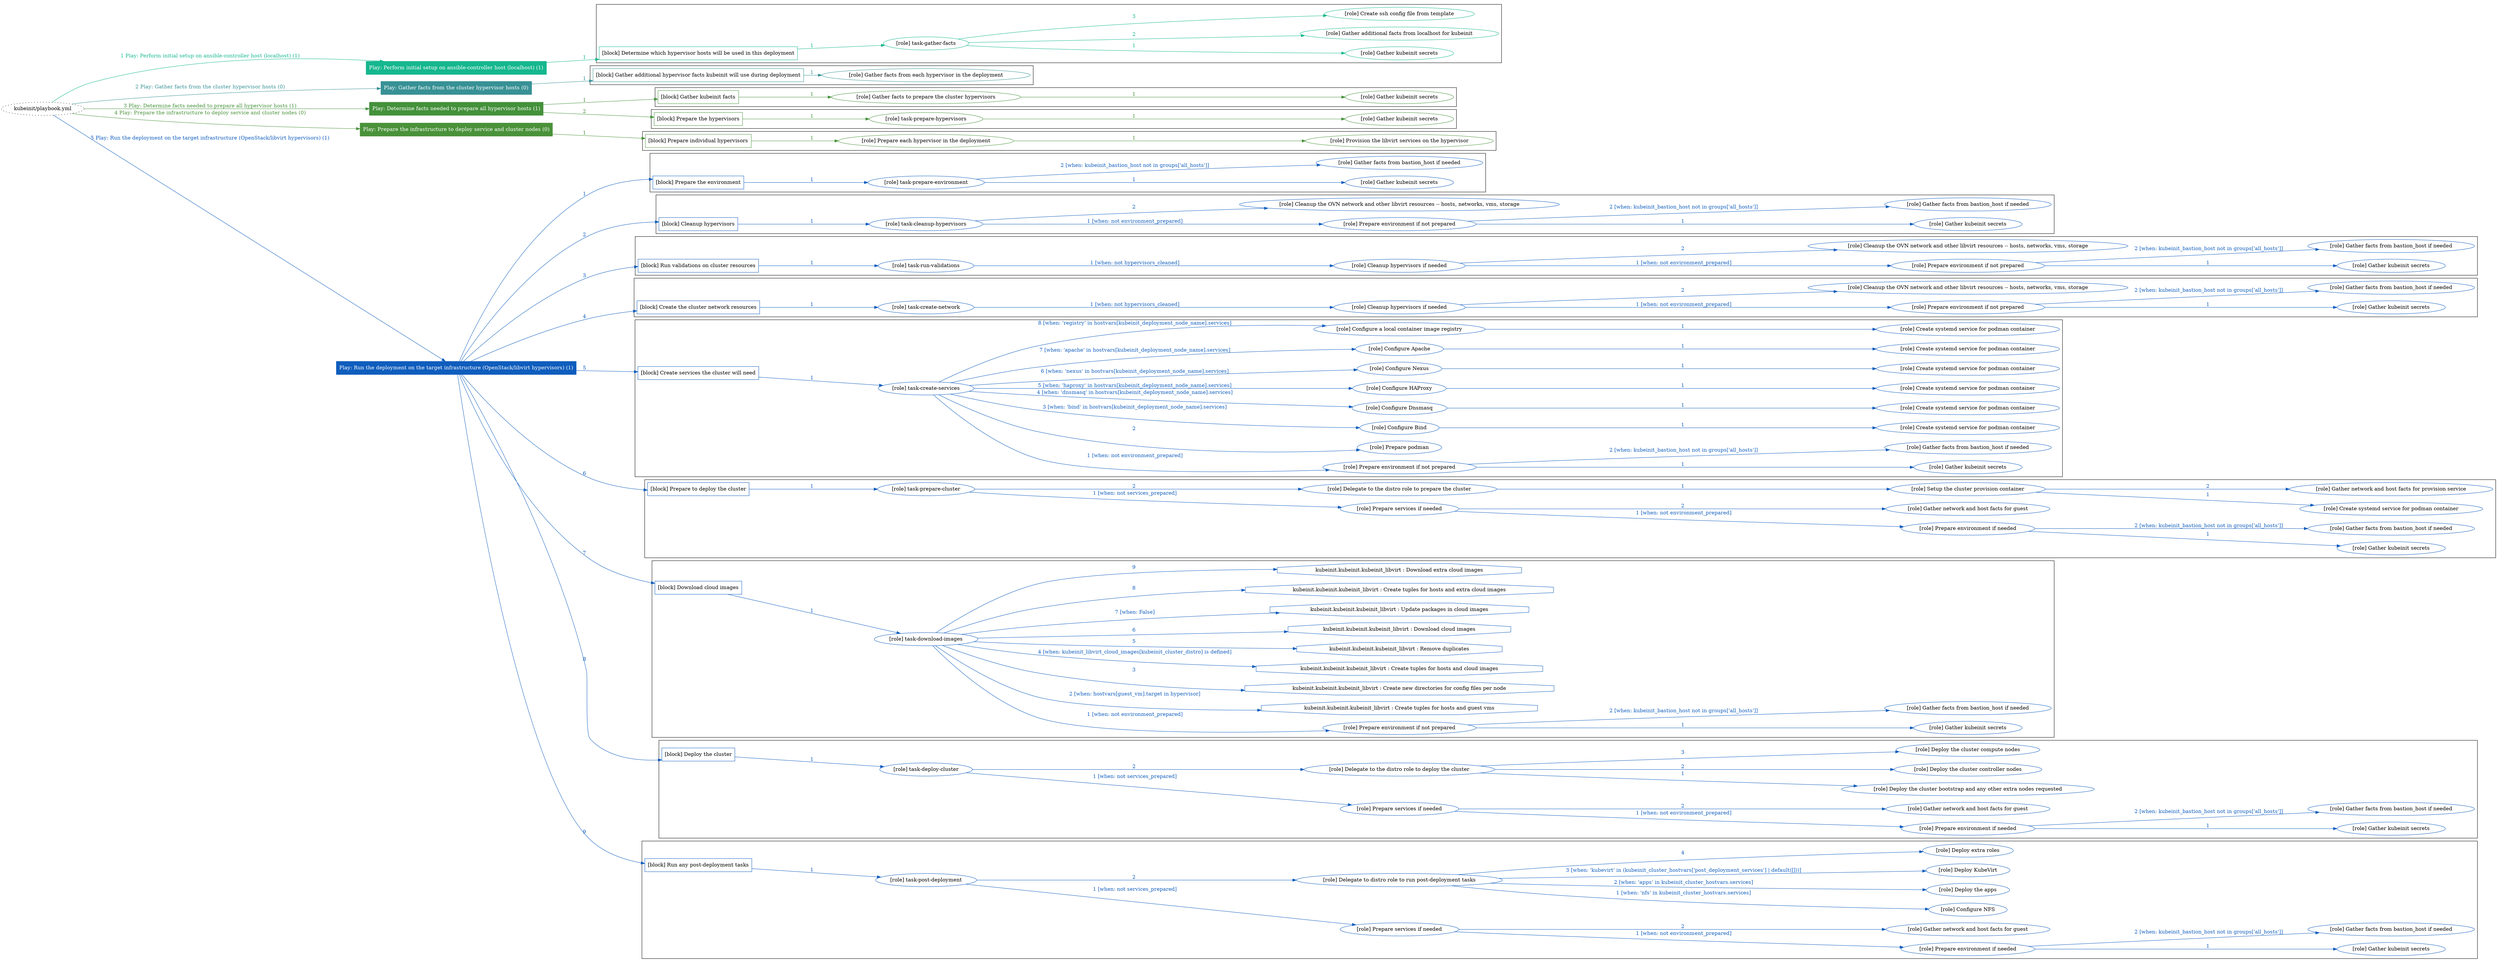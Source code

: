 digraph {
	graph [concentrate=true ordering=in rankdir=LR ratio=fill]
	edge [esep=5 sep=10]
	"kubeinit/playbook.yml" [URL="/home/runner/work/kubeinit/kubeinit/kubeinit/playbook.yml" id=playbook_d18f7b1e style=dotted]
	"kubeinit/playbook.yml" -> play_32c86ee7 [label="1 Play: Perform initial setup on ansible-controller host (localhost) (1)" color="#15b78e" fontcolor="#15b78e" id=edge_play_32c86ee7 labeltooltip="1 Play: Perform initial setup on ansible-controller host (localhost) (1)" tooltip="1 Play: Perform initial setup on ansible-controller host (localhost) (1)"]
	subgraph "Play: Perform initial setup on ansible-controller host (localhost) (1)" {
		play_32c86ee7 [label="Play: Perform initial setup on ansible-controller host (localhost) (1)" URL="/home/runner/work/kubeinit/kubeinit/kubeinit/playbook.yml" color="#15b78e" fontcolor="#ffffff" id=play_32c86ee7 shape=box style=filled tooltip=localhost]
		play_32c86ee7 -> block_13fc48cb [label=1 color="#15b78e" fontcolor="#15b78e" id=edge_block_13fc48cb labeltooltip=1 tooltip=1]
		subgraph cluster_block_13fc48cb {
			block_13fc48cb [label="[block] Determine which hypervisor hosts will be used in this deployment" URL="/home/runner/work/kubeinit/kubeinit/kubeinit/playbook.yml" color="#15b78e" id=block_13fc48cb labeltooltip="Determine which hypervisor hosts will be used in this deployment" shape=box tooltip="Determine which hypervisor hosts will be used in this deployment"]
			block_13fc48cb -> role_84babed5 [label="1 " color="#15b78e" fontcolor="#15b78e" id=edge_role_84babed5 labeltooltip="1 " tooltip="1 "]
			subgraph "task-gather-facts" {
				role_84babed5 [label="[role] task-gather-facts" URL="/home/runner/work/kubeinit/kubeinit/kubeinit/playbook.yml" color="#15b78e" id=role_84babed5 tooltip="task-gather-facts"]
				role_84babed5 -> role_c16ced88 [label="1 " color="#15b78e" fontcolor="#15b78e" id=edge_role_c16ced88 labeltooltip="1 " tooltip="1 "]
				subgraph "Gather kubeinit secrets" {
					role_c16ced88 [label="[role] Gather kubeinit secrets" URL="/home/runner/.ansible/collections/ansible_collections/kubeinit/kubeinit/roles/kubeinit_prepare/tasks/build_hypervisors_group.yml" color="#15b78e" id=role_c16ced88 tooltip="Gather kubeinit secrets"]
				}
				role_84babed5 -> role_e44f6202 [label="2 " color="#15b78e" fontcolor="#15b78e" id=edge_role_e44f6202 labeltooltip="2 " tooltip="2 "]
				subgraph "Gather additional facts from localhost for kubeinit" {
					role_e44f6202 [label="[role] Gather additional facts from localhost for kubeinit" URL="/home/runner/.ansible/collections/ansible_collections/kubeinit/kubeinit/roles/kubeinit_prepare/tasks/build_hypervisors_group.yml" color="#15b78e" id=role_e44f6202 tooltip="Gather additional facts from localhost for kubeinit"]
				}
				role_84babed5 -> role_27319251 [label="3 " color="#15b78e" fontcolor="#15b78e" id=edge_role_27319251 labeltooltip="3 " tooltip="3 "]
				subgraph "Create ssh config file from template" {
					role_27319251 [label="[role] Create ssh config file from template" URL="/home/runner/.ansible/collections/ansible_collections/kubeinit/kubeinit/roles/kubeinit_prepare/tasks/build_hypervisors_group.yml" color="#15b78e" id=role_27319251 tooltip="Create ssh config file from template"]
				}
			}
		}
	}
	"kubeinit/playbook.yml" -> play_eb6172d1 [label="2 Play: Gather facts from the cluster hypervisor hosts (0)" color="#379195" fontcolor="#379195" id=edge_play_eb6172d1 labeltooltip="2 Play: Gather facts from the cluster hypervisor hosts (0)" tooltip="2 Play: Gather facts from the cluster hypervisor hosts (0)"]
	subgraph "Play: Gather facts from the cluster hypervisor hosts (0)" {
		play_eb6172d1 [label="Play: Gather facts from the cluster hypervisor hosts (0)" URL="/home/runner/work/kubeinit/kubeinit/kubeinit/playbook.yml" color="#379195" fontcolor="#ffffff" id=play_eb6172d1 shape=box style=filled tooltip="Play: Gather facts from the cluster hypervisor hosts (0)"]
		play_eb6172d1 -> block_b83f2d99 [label=1 color="#379195" fontcolor="#379195" id=edge_block_b83f2d99 labeltooltip=1 tooltip=1]
		subgraph cluster_block_b83f2d99 {
			block_b83f2d99 [label="[block] Gather additional hypervisor facts kubeinit will use during deployment" URL="/home/runner/work/kubeinit/kubeinit/kubeinit/playbook.yml" color="#379195" id=block_b83f2d99 labeltooltip="Gather additional hypervisor facts kubeinit will use during deployment" shape=box tooltip="Gather additional hypervisor facts kubeinit will use during deployment"]
			block_b83f2d99 -> role_942758a6 [label="1 " color="#379195" fontcolor="#379195" id=edge_role_942758a6 labeltooltip="1 " tooltip="1 "]
			subgraph "Gather facts from each hypervisor in the deployment" {
				role_942758a6 [label="[role] Gather facts from each hypervisor in the deployment" URL="/home/runner/work/kubeinit/kubeinit/kubeinit/playbook.yml" color="#379195" id=role_942758a6 tooltip="Gather facts from each hypervisor in the deployment"]
			}
		}
	}
	"kubeinit/playbook.yml" -> play_5438dbfc [label="3 Play: Determine facts needed to prepare all hypervisor hosts (1)" color="#44913b" fontcolor="#44913b" id=edge_play_5438dbfc labeltooltip="3 Play: Determine facts needed to prepare all hypervisor hosts (1)" tooltip="3 Play: Determine facts needed to prepare all hypervisor hosts (1)"]
	subgraph "Play: Determine facts needed to prepare all hypervisor hosts (1)" {
		play_5438dbfc [label="Play: Determine facts needed to prepare all hypervisor hosts (1)" URL="/home/runner/work/kubeinit/kubeinit/kubeinit/playbook.yml" color="#44913b" fontcolor="#ffffff" id=play_5438dbfc shape=box style=filled tooltip=localhost]
		play_5438dbfc -> block_94e0cf2a [label=1 color="#44913b" fontcolor="#44913b" id=edge_block_94e0cf2a labeltooltip=1 tooltip=1]
		subgraph cluster_block_94e0cf2a {
			block_94e0cf2a [label="[block] Gather kubeinit facts" URL="/home/runner/work/kubeinit/kubeinit/kubeinit/playbook.yml" color="#44913b" id=block_94e0cf2a labeltooltip="Gather kubeinit facts" shape=box tooltip="Gather kubeinit facts"]
			block_94e0cf2a -> role_f7d9177d [label="1 " color="#44913b" fontcolor="#44913b" id=edge_role_f7d9177d labeltooltip="1 " tooltip="1 "]
			subgraph "Gather facts to prepare the cluster hypervisors" {
				role_f7d9177d [label="[role] Gather facts to prepare the cluster hypervisors" URL="/home/runner/work/kubeinit/kubeinit/kubeinit/playbook.yml" color="#44913b" id=role_f7d9177d tooltip="Gather facts to prepare the cluster hypervisors"]
				role_f7d9177d -> role_cc1c50af [label="1 " color="#44913b" fontcolor="#44913b" id=edge_role_cc1c50af labeltooltip="1 " tooltip="1 "]
				subgraph "Gather kubeinit secrets" {
					role_cc1c50af [label="[role] Gather kubeinit secrets" URL="/home/runner/.ansible/collections/ansible_collections/kubeinit/kubeinit/roles/kubeinit_prepare/tasks/gather_kubeinit_facts.yml" color="#44913b" id=role_cc1c50af tooltip="Gather kubeinit secrets"]
				}
			}
		}
		play_5438dbfc -> block_5355afa8 [label=2 color="#44913b" fontcolor="#44913b" id=edge_block_5355afa8 labeltooltip=2 tooltip=2]
		subgraph cluster_block_5355afa8 {
			block_5355afa8 [label="[block] Prepare the hypervisors" URL="/home/runner/work/kubeinit/kubeinit/kubeinit/playbook.yml" color="#44913b" id=block_5355afa8 labeltooltip="Prepare the hypervisors" shape=box tooltip="Prepare the hypervisors"]
			block_5355afa8 -> role_a75e9457 [label="1 " color="#44913b" fontcolor="#44913b" id=edge_role_a75e9457 labeltooltip="1 " tooltip="1 "]
			subgraph "task-prepare-hypervisors" {
				role_a75e9457 [label="[role] task-prepare-hypervisors" URL="/home/runner/work/kubeinit/kubeinit/kubeinit/playbook.yml" color="#44913b" id=role_a75e9457 tooltip="task-prepare-hypervisors"]
				role_a75e9457 -> role_b0440d93 [label="1 " color="#44913b" fontcolor="#44913b" id=edge_role_b0440d93 labeltooltip="1 " tooltip="1 "]
				subgraph "Gather kubeinit secrets" {
					role_b0440d93 [label="[role] Gather kubeinit secrets" URL="/home/runner/.ansible/collections/ansible_collections/kubeinit/kubeinit/roles/kubeinit_prepare/tasks/gather_kubeinit_facts.yml" color="#44913b" id=role_b0440d93 tooltip="Gather kubeinit secrets"]
				}
			}
		}
	}
	"kubeinit/playbook.yml" -> play_b0e4540f [label="4 Play: Prepare the infrastructure to deploy service and cluster nodes (0)" color="#4a923a" fontcolor="#4a923a" id=edge_play_b0e4540f labeltooltip="4 Play: Prepare the infrastructure to deploy service and cluster nodes (0)" tooltip="4 Play: Prepare the infrastructure to deploy service and cluster nodes (0)"]
	subgraph "Play: Prepare the infrastructure to deploy service and cluster nodes (0)" {
		play_b0e4540f [label="Play: Prepare the infrastructure to deploy service and cluster nodes (0)" URL="/home/runner/work/kubeinit/kubeinit/kubeinit/playbook.yml" color="#4a923a" fontcolor="#ffffff" id=play_b0e4540f shape=box style=filled tooltip="Play: Prepare the infrastructure to deploy service and cluster nodes (0)"]
		play_b0e4540f -> block_176d7375 [label=1 color="#4a923a" fontcolor="#4a923a" id=edge_block_176d7375 labeltooltip=1 tooltip=1]
		subgraph cluster_block_176d7375 {
			block_176d7375 [label="[block] Prepare individual hypervisors" URL="/home/runner/work/kubeinit/kubeinit/kubeinit/playbook.yml" color="#4a923a" id=block_176d7375 labeltooltip="Prepare individual hypervisors" shape=box tooltip="Prepare individual hypervisors"]
			block_176d7375 -> role_c6247dd6 [label="1 " color="#4a923a" fontcolor="#4a923a" id=edge_role_c6247dd6 labeltooltip="1 " tooltip="1 "]
			subgraph "Prepare each hypervisor in the deployment" {
				role_c6247dd6 [label="[role] Prepare each hypervisor in the deployment" URL="/home/runner/work/kubeinit/kubeinit/kubeinit/playbook.yml" color="#4a923a" id=role_c6247dd6 tooltip="Prepare each hypervisor in the deployment"]
				role_c6247dd6 -> role_15fd3afb [label="1 " color="#4a923a" fontcolor="#4a923a" id=edge_role_15fd3afb labeltooltip="1 " tooltip="1 "]
				subgraph "Provision the libvirt services on the hypervisor" {
					role_15fd3afb [label="[role] Provision the libvirt services on the hypervisor" URL="/home/runner/.ansible/collections/ansible_collections/kubeinit/kubeinit/roles/kubeinit_prepare/tasks/prepare_hypervisor.yml" color="#4a923a" id=role_15fd3afb tooltip="Provision the libvirt services on the hypervisor"]
				}
			}
		}
	}
	"kubeinit/playbook.yml" -> play_8c3bc465 [label="5 Play: Run the deployment on the target infrastructure (OpenStack/libvirt hypervisors) (1)" color="#0f5dbd" fontcolor="#0f5dbd" id=edge_play_8c3bc465 labeltooltip="5 Play: Run the deployment on the target infrastructure (OpenStack/libvirt hypervisors) (1)" tooltip="5 Play: Run the deployment on the target infrastructure (OpenStack/libvirt hypervisors) (1)"]
	subgraph "Play: Run the deployment on the target infrastructure (OpenStack/libvirt hypervisors) (1)" {
		play_8c3bc465 [label="Play: Run the deployment on the target infrastructure (OpenStack/libvirt hypervisors) (1)" URL="/home/runner/work/kubeinit/kubeinit/kubeinit/playbook.yml" color="#0f5dbd" fontcolor="#ffffff" id=play_8c3bc465 shape=box style=filled tooltip=localhost]
		play_8c3bc465 -> block_d672c564 [label=1 color="#0f5dbd" fontcolor="#0f5dbd" id=edge_block_d672c564 labeltooltip=1 tooltip=1]
		subgraph cluster_block_d672c564 {
			block_d672c564 [label="[block] Prepare the environment" URL="/home/runner/work/kubeinit/kubeinit/kubeinit/playbook.yml" color="#0f5dbd" id=block_d672c564 labeltooltip="Prepare the environment" shape=box tooltip="Prepare the environment"]
			block_d672c564 -> role_4f289741 [label="1 " color="#0f5dbd" fontcolor="#0f5dbd" id=edge_role_4f289741 labeltooltip="1 " tooltip="1 "]
			subgraph "task-prepare-environment" {
				role_4f289741 [label="[role] task-prepare-environment" URL="/home/runner/work/kubeinit/kubeinit/kubeinit/playbook.yml" color="#0f5dbd" id=role_4f289741 tooltip="task-prepare-environment"]
				role_4f289741 -> role_7ecd94b4 [label="1 " color="#0f5dbd" fontcolor="#0f5dbd" id=edge_role_7ecd94b4 labeltooltip="1 " tooltip="1 "]
				subgraph "Gather kubeinit secrets" {
					role_7ecd94b4 [label="[role] Gather kubeinit secrets" URL="/home/runner/.ansible/collections/ansible_collections/kubeinit/kubeinit/roles/kubeinit_prepare/tasks/gather_kubeinit_facts.yml" color="#0f5dbd" id=role_7ecd94b4 tooltip="Gather kubeinit secrets"]
				}
				role_4f289741 -> role_1a10d687 [label="2 [when: kubeinit_bastion_host not in groups['all_hosts']]" color="#0f5dbd" fontcolor="#0f5dbd" id=edge_role_1a10d687 labeltooltip="2 [when: kubeinit_bastion_host not in groups['all_hosts']]" tooltip="2 [when: kubeinit_bastion_host not in groups['all_hosts']]"]
				subgraph "Gather facts from bastion_host if needed" {
					role_1a10d687 [label="[role] Gather facts from bastion_host if needed" URL="/home/runner/.ansible/collections/ansible_collections/kubeinit/kubeinit/roles/kubeinit_prepare/tasks/main.yml" color="#0f5dbd" id=role_1a10d687 tooltip="Gather facts from bastion_host if needed"]
				}
			}
		}
		play_8c3bc465 -> block_eb7a5b6b [label=2 color="#0f5dbd" fontcolor="#0f5dbd" id=edge_block_eb7a5b6b labeltooltip=2 tooltip=2]
		subgraph cluster_block_eb7a5b6b {
			block_eb7a5b6b [label="[block] Cleanup hypervisors" URL="/home/runner/work/kubeinit/kubeinit/kubeinit/playbook.yml" color="#0f5dbd" id=block_eb7a5b6b labeltooltip="Cleanup hypervisors" shape=box tooltip="Cleanup hypervisors"]
			block_eb7a5b6b -> role_71e6f3fc [label="1 " color="#0f5dbd" fontcolor="#0f5dbd" id=edge_role_71e6f3fc labeltooltip="1 " tooltip="1 "]
			subgraph "task-cleanup-hypervisors" {
				role_71e6f3fc [label="[role] task-cleanup-hypervisors" URL="/home/runner/work/kubeinit/kubeinit/kubeinit/playbook.yml" color="#0f5dbd" id=role_71e6f3fc tooltip="task-cleanup-hypervisors"]
				role_71e6f3fc -> role_b46398af [label="1 [when: not environment_prepared]" color="#0f5dbd" fontcolor="#0f5dbd" id=edge_role_b46398af labeltooltip="1 [when: not environment_prepared]" tooltip="1 [when: not environment_prepared]"]
				subgraph "Prepare environment if not prepared" {
					role_b46398af [label="[role] Prepare environment if not prepared" URL="/home/runner/.ansible/collections/ansible_collections/kubeinit/kubeinit/roles/kubeinit_libvirt/tasks/cleanup_hypervisors.yml" color="#0f5dbd" id=role_b46398af tooltip="Prepare environment if not prepared"]
					role_b46398af -> role_10bde622 [label="1 " color="#0f5dbd" fontcolor="#0f5dbd" id=edge_role_10bde622 labeltooltip="1 " tooltip="1 "]
					subgraph "Gather kubeinit secrets" {
						role_10bde622 [label="[role] Gather kubeinit secrets" URL="/home/runner/.ansible/collections/ansible_collections/kubeinit/kubeinit/roles/kubeinit_prepare/tasks/gather_kubeinit_facts.yml" color="#0f5dbd" id=role_10bde622 tooltip="Gather kubeinit secrets"]
					}
					role_b46398af -> role_edb34f47 [label="2 [when: kubeinit_bastion_host not in groups['all_hosts']]" color="#0f5dbd" fontcolor="#0f5dbd" id=edge_role_edb34f47 labeltooltip="2 [when: kubeinit_bastion_host not in groups['all_hosts']]" tooltip="2 [when: kubeinit_bastion_host not in groups['all_hosts']]"]
					subgraph "Gather facts from bastion_host if needed" {
						role_edb34f47 [label="[role] Gather facts from bastion_host if needed" URL="/home/runner/.ansible/collections/ansible_collections/kubeinit/kubeinit/roles/kubeinit_prepare/tasks/main.yml" color="#0f5dbd" id=role_edb34f47 tooltip="Gather facts from bastion_host if needed"]
					}
				}
				role_71e6f3fc -> role_26df2f07 [label="2 " color="#0f5dbd" fontcolor="#0f5dbd" id=edge_role_26df2f07 labeltooltip="2 " tooltip="2 "]
				subgraph "Cleanup the OVN network and other libvirt resources -- hosts, networks, vms, storage" {
					role_26df2f07 [label="[role] Cleanup the OVN network and other libvirt resources -- hosts, networks, vms, storage" URL="/home/runner/.ansible/collections/ansible_collections/kubeinit/kubeinit/roles/kubeinit_libvirt/tasks/cleanup_hypervisors.yml" color="#0f5dbd" id=role_26df2f07 tooltip="Cleanup the OVN network and other libvirt resources -- hosts, networks, vms, storage"]
				}
			}
		}
		play_8c3bc465 -> block_4f008c63 [label=3 color="#0f5dbd" fontcolor="#0f5dbd" id=edge_block_4f008c63 labeltooltip=3 tooltip=3]
		subgraph cluster_block_4f008c63 {
			block_4f008c63 [label="[block] Run validations on cluster resources" URL="/home/runner/work/kubeinit/kubeinit/kubeinit/playbook.yml" color="#0f5dbd" id=block_4f008c63 labeltooltip="Run validations on cluster resources" shape=box tooltip="Run validations on cluster resources"]
			block_4f008c63 -> role_6af47cb4 [label="1 " color="#0f5dbd" fontcolor="#0f5dbd" id=edge_role_6af47cb4 labeltooltip="1 " tooltip="1 "]
			subgraph "task-run-validations" {
				role_6af47cb4 [label="[role] task-run-validations" URL="/home/runner/work/kubeinit/kubeinit/kubeinit/playbook.yml" color="#0f5dbd" id=role_6af47cb4 tooltip="task-run-validations"]
				role_6af47cb4 -> role_507157be [label="1 [when: not hypervisors_cleaned]" color="#0f5dbd" fontcolor="#0f5dbd" id=edge_role_507157be labeltooltip="1 [when: not hypervisors_cleaned]" tooltip="1 [when: not hypervisors_cleaned]"]
				subgraph "Cleanup hypervisors if needed" {
					role_507157be [label="[role] Cleanup hypervisors if needed" URL="/home/runner/.ansible/collections/ansible_collections/kubeinit/kubeinit/roles/kubeinit_validations/tasks/main.yml" color="#0f5dbd" id=role_507157be tooltip="Cleanup hypervisors if needed"]
					role_507157be -> role_d940ca2b [label="1 [when: not environment_prepared]" color="#0f5dbd" fontcolor="#0f5dbd" id=edge_role_d940ca2b labeltooltip="1 [when: not environment_prepared]" tooltip="1 [when: not environment_prepared]"]
					subgraph "Prepare environment if not prepared" {
						role_d940ca2b [label="[role] Prepare environment if not prepared" URL="/home/runner/.ansible/collections/ansible_collections/kubeinit/kubeinit/roles/kubeinit_libvirt/tasks/cleanup_hypervisors.yml" color="#0f5dbd" id=role_d940ca2b tooltip="Prepare environment if not prepared"]
						role_d940ca2b -> role_2cd8589c [label="1 " color="#0f5dbd" fontcolor="#0f5dbd" id=edge_role_2cd8589c labeltooltip="1 " tooltip="1 "]
						subgraph "Gather kubeinit secrets" {
							role_2cd8589c [label="[role] Gather kubeinit secrets" URL="/home/runner/.ansible/collections/ansible_collections/kubeinit/kubeinit/roles/kubeinit_prepare/tasks/gather_kubeinit_facts.yml" color="#0f5dbd" id=role_2cd8589c tooltip="Gather kubeinit secrets"]
						}
						role_d940ca2b -> role_32dad527 [label="2 [when: kubeinit_bastion_host not in groups['all_hosts']]" color="#0f5dbd" fontcolor="#0f5dbd" id=edge_role_32dad527 labeltooltip="2 [when: kubeinit_bastion_host not in groups['all_hosts']]" tooltip="2 [when: kubeinit_bastion_host not in groups['all_hosts']]"]
						subgraph "Gather facts from bastion_host if needed" {
							role_32dad527 [label="[role] Gather facts from bastion_host if needed" URL="/home/runner/.ansible/collections/ansible_collections/kubeinit/kubeinit/roles/kubeinit_prepare/tasks/main.yml" color="#0f5dbd" id=role_32dad527 tooltip="Gather facts from bastion_host if needed"]
						}
					}
					role_507157be -> role_33fb92d1 [label="2 " color="#0f5dbd" fontcolor="#0f5dbd" id=edge_role_33fb92d1 labeltooltip="2 " tooltip="2 "]
					subgraph "Cleanup the OVN network and other libvirt resources -- hosts, networks, vms, storage" {
						role_33fb92d1 [label="[role] Cleanup the OVN network and other libvirt resources -- hosts, networks, vms, storage" URL="/home/runner/.ansible/collections/ansible_collections/kubeinit/kubeinit/roles/kubeinit_libvirt/tasks/cleanup_hypervisors.yml" color="#0f5dbd" id=role_33fb92d1 tooltip="Cleanup the OVN network and other libvirt resources -- hosts, networks, vms, storage"]
					}
				}
			}
		}
		play_8c3bc465 -> block_15242576 [label=4 color="#0f5dbd" fontcolor="#0f5dbd" id=edge_block_15242576 labeltooltip=4 tooltip=4]
		subgraph cluster_block_15242576 {
			block_15242576 [label="[block] Create the cluster network resources" URL="/home/runner/work/kubeinit/kubeinit/kubeinit/playbook.yml" color="#0f5dbd" id=block_15242576 labeltooltip="Create the cluster network resources" shape=box tooltip="Create the cluster network resources"]
			block_15242576 -> role_fa1d2874 [label="1 " color="#0f5dbd" fontcolor="#0f5dbd" id=edge_role_fa1d2874 labeltooltip="1 " tooltip="1 "]
			subgraph "task-create-network" {
				role_fa1d2874 [label="[role] task-create-network" URL="/home/runner/work/kubeinit/kubeinit/kubeinit/playbook.yml" color="#0f5dbd" id=role_fa1d2874 tooltip="task-create-network"]
				role_fa1d2874 -> role_ad97840f [label="1 [when: not hypervisors_cleaned]" color="#0f5dbd" fontcolor="#0f5dbd" id=edge_role_ad97840f labeltooltip="1 [when: not hypervisors_cleaned]" tooltip="1 [when: not hypervisors_cleaned]"]
				subgraph "Cleanup hypervisors if needed" {
					role_ad97840f [label="[role] Cleanup hypervisors if needed" URL="/home/runner/.ansible/collections/ansible_collections/kubeinit/kubeinit/roles/kubeinit_libvirt/tasks/create_network.yml" color="#0f5dbd" id=role_ad97840f tooltip="Cleanup hypervisors if needed"]
					role_ad97840f -> role_0c623319 [label="1 [when: not environment_prepared]" color="#0f5dbd" fontcolor="#0f5dbd" id=edge_role_0c623319 labeltooltip="1 [when: not environment_prepared]" tooltip="1 [when: not environment_prepared]"]
					subgraph "Prepare environment if not prepared" {
						role_0c623319 [label="[role] Prepare environment if not prepared" URL="/home/runner/.ansible/collections/ansible_collections/kubeinit/kubeinit/roles/kubeinit_libvirt/tasks/cleanup_hypervisors.yml" color="#0f5dbd" id=role_0c623319 tooltip="Prepare environment if not prepared"]
						role_0c623319 -> role_7f5d8185 [label="1 " color="#0f5dbd" fontcolor="#0f5dbd" id=edge_role_7f5d8185 labeltooltip="1 " tooltip="1 "]
						subgraph "Gather kubeinit secrets" {
							role_7f5d8185 [label="[role] Gather kubeinit secrets" URL="/home/runner/.ansible/collections/ansible_collections/kubeinit/kubeinit/roles/kubeinit_prepare/tasks/gather_kubeinit_facts.yml" color="#0f5dbd" id=role_7f5d8185 tooltip="Gather kubeinit secrets"]
						}
						role_0c623319 -> role_b54939cf [label="2 [when: kubeinit_bastion_host not in groups['all_hosts']]" color="#0f5dbd" fontcolor="#0f5dbd" id=edge_role_b54939cf labeltooltip="2 [when: kubeinit_bastion_host not in groups['all_hosts']]" tooltip="2 [when: kubeinit_bastion_host not in groups['all_hosts']]"]
						subgraph "Gather facts from bastion_host if needed" {
							role_b54939cf [label="[role] Gather facts from bastion_host if needed" URL="/home/runner/.ansible/collections/ansible_collections/kubeinit/kubeinit/roles/kubeinit_prepare/tasks/main.yml" color="#0f5dbd" id=role_b54939cf tooltip="Gather facts from bastion_host if needed"]
						}
					}
					role_ad97840f -> role_c8aaa93f [label="2 " color="#0f5dbd" fontcolor="#0f5dbd" id=edge_role_c8aaa93f labeltooltip="2 " tooltip="2 "]
					subgraph "Cleanup the OVN network and other libvirt resources -- hosts, networks, vms, storage" {
						role_c8aaa93f [label="[role] Cleanup the OVN network and other libvirt resources -- hosts, networks, vms, storage" URL="/home/runner/.ansible/collections/ansible_collections/kubeinit/kubeinit/roles/kubeinit_libvirt/tasks/cleanup_hypervisors.yml" color="#0f5dbd" id=role_c8aaa93f tooltip="Cleanup the OVN network and other libvirt resources -- hosts, networks, vms, storage"]
					}
				}
			}
		}
		play_8c3bc465 -> block_b1cfb2ec [label=5 color="#0f5dbd" fontcolor="#0f5dbd" id=edge_block_b1cfb2ec labeltooltip=5 tooltip=5]
		subgraph cluster_block_b1cfb2ec {
			block_b1cfb2ec [label="[block] Create services the cluster will need" URL="/home/runner/work/kubeinit/kubeinit/kubeinit/playbook.yml" color="#0f5dbd" id=block_b1cfb2ec labeltooltip="Create services the cluster will need" shape=box tooltip="Create services the cluster will need"]
			block_b1cfb2ec -> role_2c115e19 [label="1 " color="#0f5dbd" fontcolor="#0f5dbd" id=edge_role_2c115e19 labeltooltip="1 " tooltip="1 "]
			subgraph "task-create-services" {
				role_2c115e19 [label="[role] task-create-services" URL="/home/runner/work/kubeinit/kubeinit/kubeinit/playbook.yml" color="#0f5dbd" id=role_2c115e19 tooltip="task-create-services"]
				role_2c115e19 -> role_0385e832 [label="1 [when: not environment_prepared]" color="#0f5dbd" fontcolor="#0f5dbd" id=edge_role_0385e832 labeltooltip="1 [when: not environment_prepared]" tooltip="1 [when: not environment_prepared]"]
				subgraph "Prepare environment if not prepared" {
					role_0385e832 [label="[role] Prepare environment if not prepared" URL="/home/runner/.ansible/collections/ansible_collections/kubeinit/kubeinit/roles/kubeinit_services/tasks/main.yml" color="#0f5dbd" id=role_0385e832 tooltip="Prepare environment if not prepared"]
					role_0385e832 -> role_ead5b37f [label="1 " color="#0f5dbd" fontcolor="#0f5dbd" id=edge_role_ead5b37f labeltooltip="1 " tooltip="1 "]
					subgraph "Gather kubeinit secrets" {
						role_ead5b37f [label="[role] Gather kubeinit secrets" URL="/home/runner/.ansible/collections/ansible_collections/kubeinit/kubeinit/roles/kubeinit_prepare/tasks/gather_kubeinit_facts.yml" color="#0f5dbd" id=role_ead5b37f tooltip="Gather kubeinit secrets"]
					}
					role_0385e832 -> role_3a914fc1 [label="2 [when: kubeinit_bastion_host not in groups['all_hosts']]" color="#0f5dbd" fontcolor="#0f5dbd" id=edge_role_3a914fc1 labeltooltip="2 [when: kubeinit_bastion_host not in groups['all_hosts']]" tooltip="2 [when: kubeinit_bastion_host not in groups['all_hosts']]"]
					subgraph "Gather facts from bastion_host if needed" {
						role_3a914fc1 [label="[role] Gather facts from bastion_host if needed" URL="/home/runner/.ansible/collections/ansible_collections/kubeinit/kubeinit/roles/kubeinit_prepare/tasks/main.yml" color="#0f5dbd" id=role_3a914fc1 tooltip="Gather facts from bastion_host if needed"]
					}
				}
				role_2c115e19 -> role_c1f162bb [label="2 " color="#0f5dbd" fontcolor="#0f5dbd" id=edge_role_c1f162bb labeltooltip="2 " tooltip="2 "]
				subgraph "Prepare podman" {
					role_c1f162bb [label="[role] Prepare podman" URL="/home/runner/.ansible/collections/ansible_collections/kubeinit/kubeinit/roles/kubeinit_services/tasks/00_create_service_pod.yml" color="#0f5dbd" id=role_c1f162bb tooltip="Prepare podman"]
				}
				role_2c115e19 -> role_a44843a8 [label="3 [when: 'bind' in hostvars[kubeinit_deployment_node_name].services]" color="#0f5dbd" fontcolor="#0f5dbd" id=edge_role_a44843a8 labeltooltip="3 [when: 'bind' in hostvars[kubeinit_deployment_node_name].services]" tooltip="3 [when: 'bind' in hostvars[kubeinit_deployment_node_name].services]"]
				subgraph "Configure Bind" {
					role_a44843a8 [label="[role] Configure Bind" URL="/home/runner/.ansible/collections/ansible_collections/kubeinit/kubeinit/roles/kubeinit_services/tasks/start_services_containers.yml" color="#0f5dbd" id=role_a44843a8 tooltip="Configure Bind"]
					role_a44843a8 -> role_1255f0fe [label="1 " color="#0f5dbd" fontcolor="#0f5dbd" id=edge_role_1255f0fe labeltooltip="1 " tooltip="1 "]
					subgraph "Create systemd service for podman container" {
						role_1255f0fe [label="[role] Create systemd service for podman container" URL="/home/runner/.ansible/collections/ansible_collections/kubeinit/kubeinit/roles/kubeinit_bind/tasks/main.yml" color="#0f5dbd" id=role_1255f0fe tooltip="Create systemd service for podman container"]
					}
				}
				role_2c115e19 -> role_3cf78093 [label="4 [when: 'dnsmasq' in hostvars[kubeinit_deployment_node_name].services]" color="#0f5dbd" fontcolor="#0f5dbd" id=edge_role_3cf78093 labeltooltip="4 [when: 'dnsmasq' in hostvars[kubeinit_deployment_node_name].services]" tooltip="4 [when: 'dnsmasq' in hostvars[kubeinit_deployment_node_name].services]"]
				subgraph "Configure Dnsmasq" {
					role_3cf78093 [label="[role] Configure Dnsmasq" URL="/home/runner/.ansible/collections/ansible_collections/kubeinit/kubeinit/roles/kubeinit_services/tasks/start_services_containers.yml" color="#0f5dbd" id=role_3cf78093 tooltip="Configure Dnsmasq"]
					role_3cf78093 -> role_910d6efb [label="1 " color="#0f5dbd" fontcolor="#0f5dbd" id=edge_role_910d6efb labeltooltip="1 " tooltip="1 "]
					subgraph "Create systemd service for podman container" {
						role_910d6efb [label="[role] Create systemd service for podman container" URL="/home/runner/.ansible/collections/ansible_collections/kubeinit/kubeinit/roles/kubeinit_dnsmasq/tasks/main.yml" color="#0f5dbd" id=role_910d6efb tooltip="Create systemd service for podman container"]
					}
				}
				role_2c115e19 -> role_a91549e7 [label="5 [when: 'haproxy' in hostvars[kubeinit_deployment_node_name].services]" color="#0f5dbd" fontcolor="#0f5dbd" id=edge_role_a91549e7 labeltooltip="5 [when: 'haproxy' in hostvars[kubeinit_deployment_node_name].services]" tooltip="5 [when: 'haproxy' in hostvars[kubeinit_deployment_node_name].services]"]
				subgraph "Configure HAProxy" {
					role_a91549e7 [label="[role] Configure HAProxy" URL="/home/runner/.ansible/collections/ansible_collections/kubeinit/kubeinit/roles/kubeinit_services/tasks/start_services_containers.yml" color="#0f5dbd" id=role_a91549e7 tooltip="Configure HAProxy"]
					role_a91549e7 -> role_69679ad7 [label="1 " color="#0f5dbd" fontcolor="#0f5dbd" id=edge_role_69679ad7 labeltooltip="1 " tooltip="1 "]
					subgraph "Create systemd service for podman container" {
						role_69679ad7 [label="[role] Create systemd service for podman container" URL="/home/runner/.ansible/collections/ansible_collections/kubeinit/kubeinit/roles/kubeinit_haproxy/tasks/main.yml" color="#0f5dbd" id=role_69679ad7 tooltip="Create systemd service for podman container"]
					}
				}
				role_2c115e19 -> role_2cc35233 [label="6 [when: 'nexus' in hostvars[kubeinit_deployment_node_name].services]" color="#0f5dbd" fontcolor="#0f5dbd" id=edge_role_2cc35233 labeltooltip="6 [when: 'nexus' in hostvars[kubeinit_deployment_node_name].services]" tooltip="6 [when: 'nexus' in hostvars[kubeinit_deployment_node_name].services]"]
				subgraph "Configure Nexus" {
					role_2cc35233 [label="[role] Configure Nexus" URL="/home/runner/.ansible/collections/ansible_collections/kubeinit/kubeinit/roles/kubeinit_services/tasks/start_services_containers.yml" color="#0f5dbd" id=role_2cc35233 tooltip="Configure Nexus"]
					role_2cc35233 -> role_d7c72bb4 [label="1 " color="#0f5dbd" fontcolor="#0f5dbd" id=edge_role_d7c72bb4 labeltooltip="1 " tooltip="1 "]
					subgraph "Create systemd service for podman container" {
						role_d7c72bb4 [label="[role] Create systemd service for podman container" URL="/home/runner/.ansible/collections/ansible_collections/kubeinit/kubeinit/roles/kubeinit_nexus/tasks/main.yml" color="#0f5dbd" id=role_d7c72bb4 tooltip="Create systemd service for podman container"]
					}
				}
				role_2c115e19 -> role_35b83ea1 [label="7 [when: 'apache' in hostvars[kubeinit_deployment_node_name].services]" color="#0f5dbd" fontcolor="#0f5dbd" id=edge_role_35b83ea1 labeltooltip="7 [when: 'apache' in hostvars[kubeinit_deployment_node_name].services]" tooltip="7 [when: 'apache' in hostvars[kubeinit_deployment_node_name].services]"]
				subgraph "Configure Apache" {
					role_35b83ea1 [label="[role] Configure Apache" URL="/home/runner/.ansible/collections/ansible_collections/kubeinit/kubeinit/roles/kubeinit_services/tasks/start_services_containers.yml" color="#0f5dbd" id=role_35b83ea1 tooltip="Configure Apache"]
					role_35b83ea1 -> role_337af697 [label="1 " color="#0f5dbd" fontcolor="#0f5dbd" id=edge_role_337af697 labeltooltip="1 " tooltip="1 "]
					subgraph "Create systemd service for podman container" {
						role_337af697 [label="[role] Create systemd service for podman container" URL="/home/runner/.ansible/collections/ansible_collections/kubeinit/kubeinit/roles/kubeinit_apache/tasks/main.yml" color="#0f5dbd" id=role_337af697 tooltip="Create systemd service for podman container"]
					}
				}
				role_2c115e19 -> role_cace370b [label="8 [when: 'registry' in hostvars[kubeinit_deployment_node_name].services]" color="#0f5dbd" fontcolor="#0f5dbd" id=edge_role_cace370b labeltooltip="8 [when: 'registry' in hostvars[kubeinit_deployment_node_name].services]" tooltip="8 [when: 'registry' in hostvars[kubeinit_deployment_node_name].services]"]
				subgraph "Configure a local container image registry" {
					role_cace370b [label="[role] Configure a local container image registry" URL="/home/runner/.ansible/collections/ansible_collections/kubeinit/kubeinit/roles/kubeinit_services/tasks/start_services_containers.yml" color="#0f5dbd" id=role_cace370b tooltip="Configure a local container image registry"]
					role_cace370b -> role_5cdef76f [label="1 " color="#0f5dbd" fontcolor="#0f5dbd" id=edge_role_5cdef76f labeltooltip="1 " tooltip="1 "]
					subgraph "Create systemd service for podman container" {
						role_5cdef76f [label="[role] Create systemd service for podman container" URL="/home/runner/.ansible/collections/ansible_collections/kubeinit/kubeinit/roles/kubeinit_registry/tasks/main.yml" color="#0f5dbd" id=role_5cdef76f tooltip="Create systemd service for podman container"]
					}
				}
			}
		}
		play_8c3bc465 -> block_e331dd86 [label=6 color="#0f5dbd" fontcolor="#0f5dbd" id=edge_block_e331dd86 labeltooltip=6 tooltip=6]
		subgraph cluster_block_e331dd86 {
			block_e331dd86 [label="[block] Prepare to deploy the cluster" URL="/home/runner/work/kubeinit/kubeinit/kubeinit/playbook.yml" color="#0f5dbd" id=block_e331dd86 labeltooltip="Prepare to deploy the cluster" shape=box tooltip="Prepare to deploy the cluster"]
			block_e331dd86 -> role_49e3bbb9 [label="1 " color="#0f5dbd" fontcolor="#0f5dbd" id=edge_role_49e3bbb9 labeltooltip="1 " tooltip="1 "]
			subgraph "task-prepare-cluster" {
				role_49e3bbb9 [label="[role] task-prepare-cluster" URL="/home/runner/work/kubeinit/kubeinit/kubeinit/playbook.yml" color="#0f5dbd" id=role_49e3bbb9 tooltip="task-prepare-cluster"]
				role_49e3bbb9 -> role_00db9e37 [label="1 [when: not services_prepared]" color="#0f5dbd" fontcolor="#0f5dbd" id=edge_role_00db9e37 labeltooltip="1 [when: not services_prepared]" tooltip="1 [when: not services_prepared]"]
				subgraph "Prepare services if needed" {
					role_00db9e37 [label="[role] Prepare services if needed" URL="/home/runner/.ansible/collections/ansible_collections/kubeinit/kubeinit/roles/kubeinit_prepare/tasks/prepare_cluster.yml" color="#0f5dbd" id=role_00db9e37 tooltip="Prepare services if needed"]
					role_00db9e37 -> role_064b256d [label="1 [when: not environment_prepared]" color="#0f5dbd" fontcolor="#0f5dbd" id=edge_role_064b256d labeltooltip="1 [when: not environment_prepared]" tooltip="1 [when: not environment_prepared]"]
					subgraph "Prepare environment if needed" {
						role_064b256d [label="[role] Prepare environment if needed" URL="/home/runner/.ansible/collections/ansible_collections/kubeinit/kubeinit/roles/kubeinit_services/tasks/prepare_services.yml" color="#0f5dbd" id=role_064b256d tooltip="Prepare environment if needed"]
						role_064b256d -> role_ce3b5f48 [label="1 " color="#0f5dbd" fontcolor="#0f5dbd" id=edge_role_ce3b5f48 labeltooltip="1 " tooltip="1 "]
						subgraph "Gather kubeinit secrets" {
							role_ce3b5f48 [label="[role] Gather kubeinit secrets" URL="/home/runner/.ansible/collections/ansible_collections/kubeinit/kubeinit/roles/kubeinit_prepare/tasks/gather_kubeinit_facts.yml" color="#0f5dbd" id=role_ce3b5f48 tooltip="Gather kubeinit secrets"]
						}
						role_064b256d -> role_3f341203 [label="2 [when: kubeinit_bastion_host not in groups['all_hosts']]" color="#0f5dbd" fontcolor="#0f5dbd" id=edge_role_3f341203 labeltooltip="2 [when: kubeinit_bastion_host not in groups['all_hosts']]" tooltip="2 [when: kubeinit_bastion_host not in groups['all_hosts']]"]
						subgraph "Gather facts from bastion_host if needed" {
							role_3f341203 [label="[role] Gather facts from bastion_host if needed" URL="/home/runner/.ansible/collections/ansible_collections/kubeinit/kubeinit/roles/kubeinit_prepare/tasks/main.yml" color="#0f5dbd" id=role_3f341203 tooltip="Gather facts from bastion_host if needed"]
						}
					}
					role_00db9e37 -> role_f0af4ad6 [label="2 " color="#0f5dbd" fontcolor="#0f5dbd" id=edge_role_f0af4ad6 labeltooltip="2 " tooltip="2 "]
					subgraph "Gather network and host facts for guest" {
						role_f0af4ad6 [label="[role] Gather network and host facts for guest" URL="/home/runner/.ansible/collections/ansible_collections/kubeinit/kubeinit/roles/kubeinit_services/tasks/prepare_services.yml" color="#0f5dbd" id=role_f0af4ad6 tooltip="Gather network and host facts for guest"]
					}
				}
				role_49e3bbb9 -> role_435cb1ce [label="2 " color="#0f5dbd" fontcolor="#0f5dbd" id=edge_role_435cb1ce labeltooltip="2 " tooltip="2 "]
				subgraph "Delegate to the distro role to prepare the cluster" {
					role_435cb1ce [label="[role] Delegate to the distro role to prepare the cluster" URL="/home/runner/.ansible/collections/ansible_collections/kubeinit/kubeinit/roles/kubeinit_prepare/tasks/prepare_cluster.yml" color="#0f5dbd" id=role_435cb1ce tooltip="Delegate to the distro role to prepare the cluster"]
					role_435cb1ce -> role_55b6ec47 [label="1 " color="#0f5dbd" fontcolor="#0f5dbd" id=edge_role_55b6ec47 labeltooltip="1 " tooltip="1 "]
					subgraph "Setup the cluster provision container" {
						role_55b6ec47 [label="[role] Setup the cluster provision container" URL="/home/runner/.ansible/collections/ansible_collections/kubeinit/kubeinit/roles/kubeinit_openshift/tasks/prepare_cluster.yml" color="#0f5dbd" id=role_55b6ec47 tooltip="Setup the cluster provision container"]
						role_55b6ec47 -> role_65be5710 [label="1 " color="#0f5dbd" fontcolor="#0f5dbd" id=edge_role_65be5710 labeltooltip="1 " tooltip="1 "]
						subgraph "Create systemd service for podman container" {
							role_65be5710 [label="[role] Create systemd service for podman container" URL="/home/runner/.ansible/collections/ansible_collections/kubeinit/kubeinit/roles/kubeinit_services/tasks/create_provision_container.yml" color="#0f5dbd" id=role_65be5710 tooltip="Create systemd service for podman container"]
						}
						role_55b6ec47 -> role_53ced8de [label="2 " color="#0f5dbd" fontcolor="#0f5dbd" id=edge_role_53ced8de labeltooltip="2 " tooltip="2 "]
						subgraph "Gather network and host facts for provision service" {
							role_53ced8de [label="[role] Gather network and host facts for provision service" URL="/home/runner/.ansible/collections/ansible_collections/kubeinit/kubeinit/roles/kubeinit_services/tasks/create_provision_container.yml" color="#0f5dbd" id=role_53ced8de tooltip="Gather network and host facts for provision service"]
						}
					}
				}
			}
		}
		play_8c3bc465 -> block_d5c641fb [label=7 color="#0f5dbd" fontcolor="#0f5dbd" id=edge_block_d5c641fb labeltooltip=7 tooltip=7]
		subgraph cluster_block_d5c641fb {
			block_d5c641fb [label="[block] Download cloud images" URL="/home/runner/work/kubeinit/kubeinit/kubeinit/playbook.yml" color="#0f5dbd" id=block_d5c641fb labeltooltip="Download cloud images" shape=box tooltip="Download cloud images"]
			block_d5c641fb -> role_cb1ac067 [label="1 " color="#0f5dbd" fontcolor="#0f5dbd" id=edge_role_cb1ac067 labeltooltip="1 " tooltip="1 "]
			subgraph "task-download-images" {
				role_cb1ac067 [label="[role] task-download-images" URL="/home/runner/work/kubeinit/kubeinit/kubeinit/playbook.yml" color="#0f5dbd" id=role_cb1ac067 tooltip="task-download-images"]
				role_cb1ac067 -> role_5edb6e6e [label="1 [when: not environment_prepared]" color="#0f5dbd" fontcolor="#0f5dbd" id=edge_role_5edb6e6e labeltooltip="1 [when: not environment_prepared]" tooltip="1 [when: not environment_prepared]"]
				subgraph "Prepare environment if not prepared" {
					role_5edb6e6e [label="[role] Prepare environment if not prepared" URL="/home/runner/.ansible/collections/ansible_collections/kubeinit/kubeinit/roles/kubeinit_libvirt/tasks/download_cloud_images.yml" color="#0f5dbd" id=role_5edb6e6e tooltip="Prepare environment if not prepared"]
					role_5edb6e6e -> role_ef2ddd17 [label="1 " color="#0f5dbd" fontcolor="#0f5dbd" id=edge_role_ef2ddd17 labeltooltip="1 " tooltip="1 "]
					subgraph "Gather kubeinit secrets" {
						role_ef2ddd17 [label="[role] Gather kubeinit secrets" URL="/home/runner/.ansible/collections/ansible_collections/kubeinit/kubeinit/roles/kubeinit_prepare/tasks/gather_kubeinit_facts.yml" color="#0f5dbd" id=role_ef2ddd17 tooltip="Gather kubeinit secrets"]
					}
					role_5edb6e6e -> role_e6eb7d07 [label="2 [when: kubeinit_bastion_host not in groups['all_hosts']]" color="#0f5dbd" fontcolor="#0f5dbd" id=edge_role_e6eb7d07 labeltooltip="2 [when: kubeinit_bastion_host not in groups['all_hosts']]" tooltip="2 [when: kubeinit_bastion_host not in groups['all_hosts']]"]
					subgraph "Gather facts from bastion_host if needed" {
						role_e6eb7d07 [label="[role] Gather facts from bastion_host if needed" URL="/home/runner/.ansible/collections/ansible_collections/kubeinit/kubeinit/roles/kubeinit_prepare/tasks/main.yml" color="#0f5dbd" id=role_e6eb7d07 tooltip="Gather facts from bastion_host if needed"]
					}
				}
				task_04d5d3c2 [label="kubeinit.kubeinit.kubeinit_libvirt : Create tuples for hosts and guest vms" URL="/home/runner/.ansible/collections/ansible_collections/kubeinit/kubeinit/roles/kubeinit_libvirt/tasks/download_cloud_images.yml" color="#0f5dbd" id=task_04d5d3c2 shape=octagon tooltip="kubeinit.kubeinit.kubeinit_libvirt : Create tuples for hosts and guest vms"]
				role_cb1ac067 -> task_04d5d3c2 [label="2 [when: hostvars[guest_vm].target in hypervisor]" color="#0f5dbd" fontcolor="#0f5dbd" id=edge_task_04d5d3c2 labeltooltip="2 [when: hostvars[guest_vm].target in hypervisor]" tooltip="2 [when: hostvars[guest_vm].target in hypervisor]"]
				task_e3015981 [label="kubeinit.kubeinit.kubeinit_libvirt : Create new directories for config files per node" URL="/home/runner/.ansible/collections/ansible_collections/kubeinit/kubeinit/roles/kubeinit_libvirt/tasks/download_cloud_images.yml" color="#0f5dbd" id=task_e3015981 shape=octagon tooltip="kubeinit.kubeinit.kubeinit_libvirt : Create new directories for config files per node"]
				role_cb1ac067 -> task_e3015981 [label="3 " color="#0f5dbd" fontcolor="#0f5dbd" id=edge_task_e3015981 labeltooltip="3 " tooltip="3 "]
				task_2de2b7ef [label="kubeinit.kubeinit.kubeinit_libvirt : Create tuples for hosts and cloud images" URL="/home/runner/.ansible/collections/ansible_collections/kubeinit/kubeinit/roles/kubeinit_libvirt/tasks/download_cloud_images.yml" color="#0f5dbd" id=task_2de2b7ef shape=octagon tooltip="kubeinit.kubeinit.kubeinit_libvirt : Create tuples for hosts and cloud images"]
				role_cb1ac067 -> task_2de2b7ef [label="4 [when: kubeinit_libvirt_cloud_images[kubeinit_cluster_distro] is defined]" color="#0f5dbd" fontcolor="#0f5dbd" id=edge_task_2de2b7ef labeltooltip="4 [when: kubeinit_libvirt_cloud_images[kubeinit_cluster_distro] is defined]" tooltip="4 [when: kubeinit_libvirt_cloud_images[kubeinit_cluster_distro] is defined]"]
				task_61f42386 [label="kubeinit.kubeinit.kubeinit_libvirt : Remove duplicates" URL="/home/runner/.ansible/collections/ansible_collections/kubeinit/kubeinit/roles/kubeinit_libvirt/tasks/download_cloud_images.yml" color="#0f5dbd" id=task_61f42386 shape=octagon tooltip="kubeinit.kubeinit.kubeinit_libvirt : Remove duplicates"]
				role_cb1ac067 -> task_61f42386 [label="5 " color="#0f5dbd" fontcolor="#0f5dbd" id=edge_task_61f42386 labeltooltip="5 " tooltip="5 "]
				task_395d7951 [label="kubeinit.kubeinit.kubeinit_libvirt : Download cloud images" URL="/home/runner/.ansible/collections/ansible_collections/kubeinit/kubeinit/roles/kubeinit_libvirt/tasks/download_cloud_images.yml" color="#0f5dbd" id=task_395d7951 shape=octagon tooltip="kubeinit.kubeinit.kubeinit_libvirt : Download cloud images"]
				role_cb1ac067 -> task_395d7951 [label="6 " color="#0f5dbd" fontcolor="#0f5dbd" id=edge_task_395d7951 labeltooltip="6 " tooltip="6 "]
				task_ff2132fb [label="kubeinit.kubeinit.kubeinit_libvirt : Update packages in cloud images" URL="/home/runner/.ansible/collections/ansible_collections/kubeinit/kubeinit/roles/kubeinit_libvirt/tasks/download_cloud_images.yml" color="#0f5dbd" id=task_ff2132fb shape=octagon tooltip="kubeinit.kubeinit.kubeinit_libvirt : Update packages in cloud images"]
				role_cb1ac067 -> task_ff2132fb [label="7 [when: False]" color="#0f5dbd" fontcolor="#0f5dbd" id=edge_task_ff2132fb labeltooltip="7 [when: False]" tooltip="7 [when: False]"]
				task_3d4a8e42 [label="kubeinit.kubeinit.kubeinit_libvirt : Create tuples for hosts and extra cloud images" URL="/home/runner/.ansible/collections/ansible_collections/kubeinit/kubeinit/roles/kubeinit_libvirt/tasks/download_cloud_images.yml" color="#0f5dbd" id=task_3d4a8e42 shape=octagon tooltip="kubeinit.kubeinit.kubeinit_libvirt : Create tuples for hosts and extra cloud images"]
				role_cb1ac067 -> task_3d4a8e42 [label="8 " color="#0f5dbd" fontcolor="#0f5dbd" id=edge_task_3d4a8e42 labeltooltip="8 " tooltip="8 "]
				task_4e43c4d0 [label="kubeinit.kubeinit.kubeinit_libvirt : Download extra cloud images" URL="/home/runner/.ansible/collections/ansible_collections/kubeinit/kubeinit/roles/kubeinit_libvirt/tasks/download_cloud_images.yml" color="#0f5dbd" id=task_4e43c4d0 shape=octagon tooltip="kubeinit.kubeinit.kubeinit_libvirt : Download extra cloud images"]
				role_cb1ac067 -> task_4e43c4d0 [label="9 " color="#0f5dbd" fontcolor="#0f5dbd" id=edge_task_4e43c4d0 labeltooltip="9 " tooltip="9 "]
			}
		}
		play_8c3bc465 -> block_de8be20c [label=8 color="#0f5dbd" fontcolor="#0f5dbd" id=edge_block_de8be20c labeltooltip=8 tooltip=8]
		subgraph cluster_block_de8be20c {
			block_de8be20c [label="[block] Deploy the cluster" URL="/home/runner/work/kubeinit/kubeinit/kubeinit/playbook.yml" color="#0f5dbd" id=block_de8be20c labeltooltip="Deploy the cluster" shape=box tooltip="Deploy the cluster"]
			block_de8be20c -> role_813084d9 [label="1 " color="#0f5dbd" fontcolor="#0f5dbd" id=edge_role_813084d9 labeltooltip="1 " tooltip="1 "]
			subgraph "task-deploy-cluster" {
				role_813084d9 [label="[role] task-deploy-cluster" URL="/home/runner/work/kubeinit/kubeinit/kubeinit/playbook.yml" color="#0f5dbd" id=role_813084d9 tooltip="task-deploy-cluster"]
				role_813084d9 -> role_fc71c943 [label="1 [when: not services_prepared]" color="#0f5dbd" fontcolor="#0f5dbd" id=edge_role_fc71c943 labeltooltip="1 [when: not services_prepared]" tooltip="1 [when: not services_prepared]"]
				subgraph "Prepare services if needed" {
					role_fc71c943 [label="[role] Prepare services if needed" URL="/home/runner/.ansible/collections/ansible_collections/kubeinit/kubeinit/roles/kubeinit_prepare/tasks/deploy_cluster.yml" color="#0f5dbd" id=role_fc71c943 tooltip="Prepare services if needed"]
					role_fc71c943 -> role_66c1d5d4 [label="1 [when: not environment_prepared]" color="#0f5dbd" fontcolor="#0f5dbd" id=edge_role_66c1d5d4 labeltooltip="1 [when: not environment_prepared]" tooltip="1 [when: not environment_prepared]"]
					subgraph "Prepare environment if needed" {
						role_66c1d5d4 [label="[role] Prepare environment if needed" URL="/home/runner/.ansible/collections/ansible_collections/kubeinit/kubeinit/roles/kubeinit_services/tasks/prepare_services.yml" color="#0f5dbd" id=role_66c1d5d4 tooltip="Prepare environment if needed"]
						role_66c1d5d4 -> role_f03fd400 [label="1 " color="#0f5dbd" fontcolor="#0f5dbd" id=edge_role_f03fd400 labeltooltip="1 " tooltip="1 "]
						subgraph "Gather kubeinit secrets" {
							role_f03fd400 [label="[role] Gather kubeinit secrets" URL="/home/runner/.ansible/collections/ansible_collections/kubeinit/kubeinit/roles/kubeinit_prepare/tasks/gather_kubeinit_facts.yml" color="#0f5dbd" id=role_f03fd400 tooltip="Gather kubeinit secrets"]
						}
						role_66c1d5d4 -> role_ed651c82 [label="2 [when: kubeinit_bastion_host not in groups['all_hosts']]" color="#0f5dbd" fontcolor="#0f5dbd" id=edge_role_ed651c82 labeltooltip="2 [when: kubeinit_bastion_host not in groups['all_hosts']]" tooltip="2 [when: kubeinit_bastion_host not in groups['all_hosts']]"]
						subgraph "Gather facts from bastion_host if needed" {
							role_ed651c82 [label="[role] Gather facts from bastion_host if needed" URL="/home/runner/.ansible/collections/ansible_collections/kubeinit/kubeinit/roles/kubeinit_prepare/tasks/main.yml" color="#0f5dbd" id=role_ed651c82 tooltip="Gather facts from bastion_host if needed"]
						}
					}
					role_fc71c943 -> role_658267dc [label="2 " color="#0f5dbd" fontcolor="#0f5dbd" id=edge_role_658267dc labeltooltip="2 " tooltip="2 "]
					subgraph "Gather network and host facts for guest" {
						role_658267dc [label="[role] Gather network and host facts for guest" URL="/home/runner/.ansible/collections/ansible_collections/kubeinit/kubeinit/roles/kubeinit_services/tasks/prepare_services.yml" color="#0f5dbd" id=role_658267dc tooltip="Gather network and host facts for guest"]
					}
				}
				role_813084d9 -> role_c69697f4 [label="2 " color="#0f5dbd" fontcolor="#0f5dbd" id=edge_role_c69697f4 labeltooltip="2 " tooltip="2 "]
				subgraph "Delegate to the distro role to deploy the cluster" {
					role_c69697f4 [label="[role] Delegate to the distro role to deploy the cluster" URL="/home/runner/.ansible/collections/ansible_collections/kubeinit/kubeinit/roles/kubeinit_prepare/tasks/deploy_cluster.yml" color="#0f5dbd" id=role_c69697f4 tooltip="Delegate to the distro role to deploy the cluster"]
					role_c69697f4 -> role_040610c3 [label="1 " color="#0f5dbd" fontcolor="#0f5dbd" id=edge_role_040610c3 labeltooltip="1 " tooltip="1 "]
					subgraph "Deploy the cluster bootstrap and any other extra nodes requested" {
						role_040610c3 [label="[role] Deploy the cluster bootstrap and any other extra nodes requested" URL="/home/runner/.ansible/collections/ansible_collections/kubeinit/kubeinit/roles/kubeinit_openshift/tasks/main.yml" color="#0f5dbd" id=role_040610c3 tooltip="Deploy the cluster bootstrap and any other extra nodes requested"]
					}
					role_c69697f4 -> role_89ae5a5a [label="2 " color="#0f5dbd" fontcolor="#0f5dbd" id=edge_role_89ae5a5a labeltooltip="2 " tooltip="2 "]
					subgraph "Deploy the cluster controller nodes" {
						role_89ae5a5a [label="[role] Deploy the cluster controller nodes" URL="/home/runner/.ansible/collections/ansible_collections/kubeinit/kubeinit/roles/kubeinit_openshift/tasks/main.yml" color="#0f5dbd" id=role_89ae5a5a tooltip="Deploy the cluster controller nodes"]
					}
					role_c69697f4 -> role_90bb1f1a [label="3 " color="#0f5dbd" fontcolor="#0f5dbd" id=edge_role_90bb1f1a labeltooltip="3 " tooltip="3 "]
					subgraph "Deploy the cluster compute nodes" {
						role_90bb1f1a [label="[role] Deploy the cluster compute nodes" URL="/home/runner/.ansible/collections/ansible_collections/kubeinit/kubeinit/roles/kubeinit_openshift/tasks/main.yml" color="#0f5dbd" id=role_90bb1f1a tooltip="Deploy the cluster compute nodes"]
					}
				}
			}
		}
		play_8c3bc465 -> block_83bb54d5 [label=9 color="#0f5dbd" fontcolor="#0f5dbd" id=edge_block_83bb54d5 labeltooltip=9 tooltip=9]
		subgraph cluster_block_83bb54d5 {
			block_83bb54d5 [label="[block] Run any post-deployment tasks" URL="/home/runner/work/kubeinit/kubeinit/kubeinit/playbook.yml" color="#0f5dbd" id=block_83bb54d5 labeltooltip="Run any post-deployment tasks" shape=box tooltip="Run any post-deployment tasks"]
			block_83bb54d5 -> role_2f203141 [label="1 " color="#0f5dbd" fontcolor="#0f5dbd" id=edge_role_2f203141 labeltooltip="1 " tooltip="1 "]
			subgraph "task-post-deployment" {
				role_2f203141 [label="[role] task-post-deployment" URL="/home/runner/work/kubeinit/kubeinit/kubeinit/playbook.yml" color="#0f5dbd" id=role_2f203141 tooltip="task-post-deployment"]
				role_2f203141 -> role_e5e2f697 [label="1 [when: not services_prepared]" color="#0f5dbd" fontcolor="#0f5dbd" id=edge_role_e5e2f697 labeltooltip="1 [when: not services_prepared]" tooltip="1 [when: not services_prepared]"]
				subgraph "Prepare services if needed" {
					role_e5e2f697 [label="[role] Prepare services if needed" URL="/home/runner/.ansible/collections/ansible_collections/kubeinit/kubeinit/roles/kubeinit_prepare/tasks/post_deployment.yml" color="#0f5dbd" id=role_e5e2f697 tooltip="Prepare services if needed"]
					role_e5e2f697 -> role_a7e0260a [label="1 [when: not environment_prepared]" color="#0f5dbd" fontcolor="#0f5dbd" id=edge_role_a7e0260a labeltooltip="1 [when: not environment_prepared]" tooltip="1 [when: not environment_prepared]"]
					subgraph "Prepare environment if needed" {
						role_a7e0260a [label="[role] Prepare environment if needed" URL="/home/runner/.ansible/collections/ansible_collections/kubeinit/kubeinit/roles/kubeinit_services/tasks/prepare_services.yml" color="#0f5dbd" id=role_a7e0260a tooltip="Prepare environment if needed"]
						role_a7e0260a -> role_7e9a3655 [label="1 " color="#0f5dbd" fontcolor="#0f5dbd" id=edge_role_7e9a3655 labeltooltip="1 " tooltip="1 "]
						subgraph "Gather kubeinit secrets" {
							role_7e9a3655 [label="[role] Gather kubeinit secrets" URL="/home/runner/.ansible/collections/ansible_collections/kubeinit/kubeinit/roles/kubeinit_prepare/tasks/gather_kubeinit_facts.yml" color="#0f5dbd" id=role_7e9a3655 tooltip="Gather kubeinit secrets"]
						}
						role_a7e0260a -> role_435dc442 [label="2 [when: kubeinit_bastion_host not in groups['all_hosts']]" color="#0f5dbd" fontcolor="#0f5dbd" id=edge_role_435dc442 labeltooltip="2 [when: kubeinit_bastion_host not in groups['all_hosts']]" tooltip="2 [when: kubeinit_bastion_host not in groups['all_hosts']]"]
						subgraph "Gather facts from bastion_host if needed" {
							role_435dc442 [label="[role] Gather facts from bastion_host if needed" URL="/home/runner/.ansible/collections/ansible_collections/kubeinit/kubeinit/roles/kubeinit_prepare/tasks/main.yml" color="#0f5dbd" id=role_435dc442 tooltip="Gather facts from bastion_host if needed"]
						}
					}
					role_e5e2f697 -> role_4e7814cb [label="2 " color="#0f5dbd" fontcolor="#0f5dbd" id=edge_role_4e7814cb labeltooltip="2 " tooltip="2 "]
					subgraph "Gather network and host facts for guest" {
						role_4e7814cb [label="[role] Gather network and host facts for guest" URL="/home/runner/.ansible/collections/ansible_collections/kubeinit/kubeinit/roles/kubeinit_services/tasks/prepare_services.yml" color="#0f5dbd" id=role_4e7814cb tooltip="Gather network and host facts for guest"]
					}
				}
				role_2f203141 -> role_84498b47 [label="2 " color="#0f5dbd" fontcolor="#0f5dbd" id=edge_role_84498b47 labeltooltip="2 " tooltip="2 "]
				subgraph "Delegate to distro role to run post-deployment tasks" {
					role_84498b47 [label="[role] Delegate to distro role to run post-deployment tasks" URL="/home/runner/.ansible/collections/ansible_collections/kubeinit/kubeinit/roles/kubeinit_prepare/tasks/post_deployment.yml" color="#0f5dbd" id=role_84498b47 tooltip="Delegate to distro role to run post-deployment tasks"]
					role_84498b47 -> role_1dd318e6 [label="1 [when: 'nfs' in kubeinit_cluster_hostvars.services]" color="#0f5dbd" fontcolor="#0f5dbd" id=edge_role_1dd318e6 labeltooltip="1 [when: 'nfs' in kubeinit_cluster_hostvars.services]" tooltip="1 [when: 'nfs' in kubeinit_cluster_hostvars.services]"]
					subgraph "Configure NFS" {
						role_1dd318e6 [label="[role] Configure NFS" URL="/home/runner/.ansible/collections/ansible_collections/kubeinit/kubeinit/roles/kubeinit_openshift/tasks/post_deployment_tasks.yml" color="#0f5dbd" id=role_1dd318e6 tooltip="Configure NFS"]
					}
					role_84498b47 -> role_e2e4e7ec [label="2 [when: 'apps' in kubeinit_cluster_hostvars.services]" color="#0f5dbd" fontcolor="#0f5dbd" id=edge_role_e2e4e7ec labeltooltip="2 [when: 'apps' in kubeinit_cluster_hostvars.services]" tooltip="2 [when: 'apps' in kubeinit_cluster_hostvars.services]"]
					subgraph "Deploy the apps" {
						role_e2e4e7ec [label="[role] Deploy the apps" URL="/home/runner/.ansible/collections/ansible_collections/kubeinit/kubeinit/roles/kubeinit_openshift/tasks/post_deployment_tasks.yml" color="#0f5dbd" id=role_e2e4e7ec tooltip="Deploy the apps"]
					}
					role_84498b47 -> role_4490ffad [label="3 [when: 'kubevirt' in (kubeinit_cluster_hostvars['post_deployment_services'] | default([]))]" color="#0f5dbd" fontcolor="#0f5dbd" id=edge_role_4490ffad labeltooltip="3 [when: 'kubevirt' in (kubeinit_cluster_hostvars['post_deployment_services'] | default([]))]" tooltip="3 [when: 'kubevirt' in (kubeinit_cluster_hostvars['post_deployment_services'] | default([]))]"]
					subgraph "Deploy KubeVirt" {
						role_4490ffad [label="[role] Deploy KubeVirt" URL="/home/runner/.ansible/collections/ansible_collections/kubeinit/kubeinit/roles/kubeinit_openshift/tasks/post_deployment_tasks.yml" color="#0f5dbd" id=role_4490ffad tooltip="Deploy KubeVirt"]
					}
					role_84498b47 -> role_1c02a316 [label="4 " color="#0f5dbd" fontcolor="#0f5dbd" id=edge_role_1c02a316 labeltooltip="4 " tooltip="4 "]
					subgraph "Deploy extra roles" {
						role_1c02a316 [label="[role] Deploy extra roles" URL="/home/runner/.ansible/collections/ansible_collections/kubeinit/kubeinit/roles/kubeinit_openshift/tasks/post_deployment_tasks.yml" color="#0f5dbd" id=role_1c02a316 tooltip="Deploy extra roles"]
					}
				}
			}
		}
	}
}
